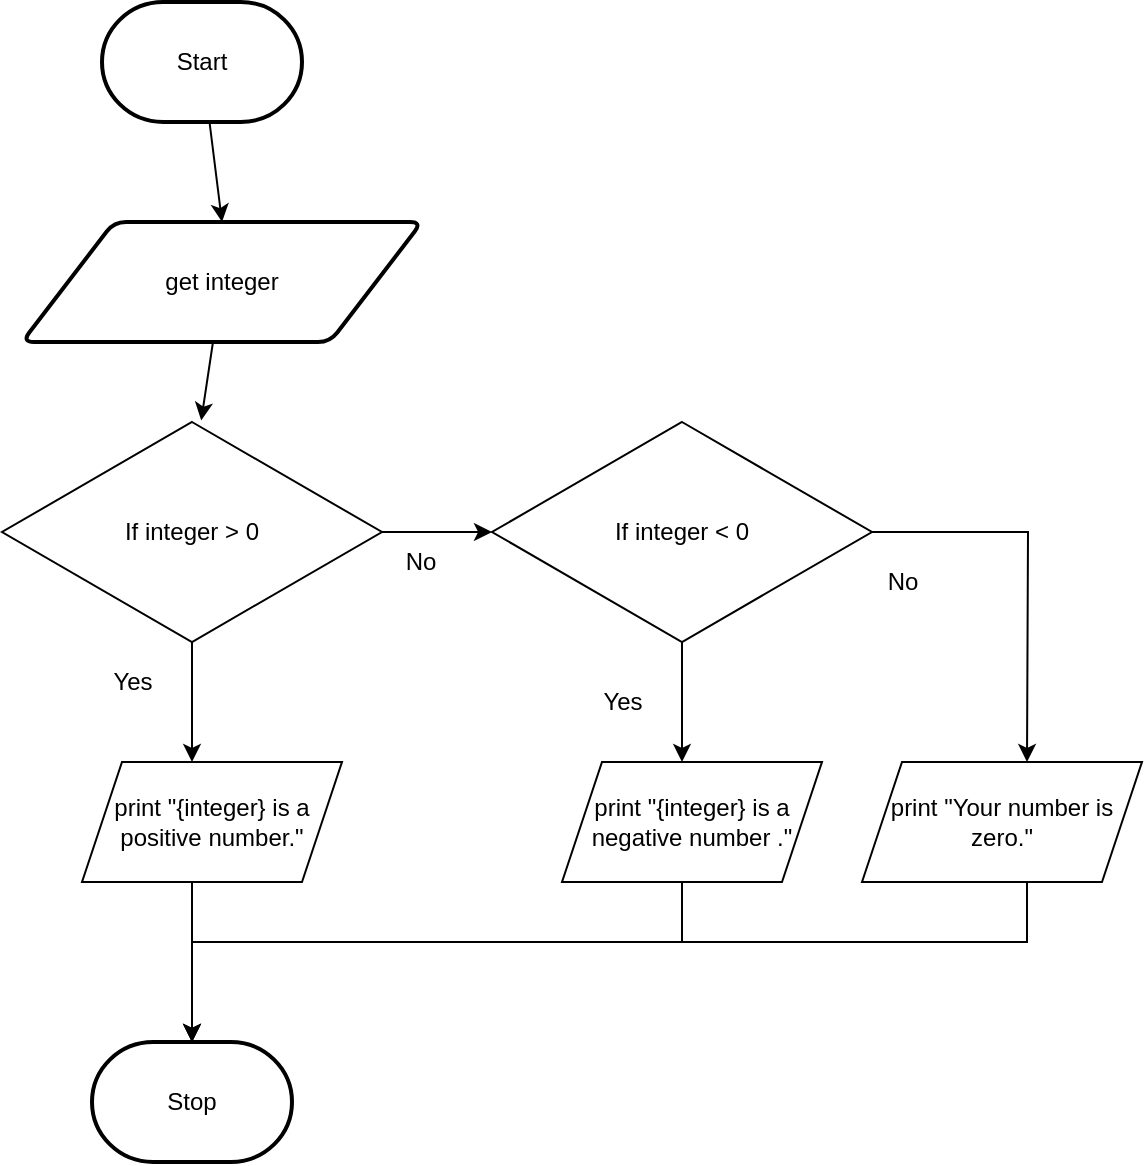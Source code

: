<mxfile>
    <diagram id="rRbzi94DjYtUf3qIHJvX" name="Page-1">
        <mxGraphModel dx="594" dy="414" grid="1" gridSize="10" guides="1" tooltips="1" connect="1" arrows="1" fold="1" page="1" pageScale="1" pageWidth="827" pageHeight="1169" math="0" shadow="0">
            <root>
                <mxCell id="0"/>
                <mxCell id="1" parent="0"/>
                <mxCell id="4" style="edgeStyle=none;html=1;entryX=0.5;entryY=0;entryDx=0;entryDy=0;" parent="1" source="2" target="3" edge="1">
                    <mxGeometry relative="1" as="geometry"/>
                </mxCell>
                <mxCell id="2" value="Start" style="strokeWidth=2;html=1;shape=mxgraph.flowchart.terminator;whiteSpace=wrap;" parent="1" vertex="1">
                    <mxGeometry x="270" y="70" width="100" height="60" as="geometry"/>
                </mxCell>
                <mxCell id="6" style="edgeStyle=none;html=1;entryX=0.58;entryY=-0.013;entryDx=0;entryDy=0;entryPerimeter=0;" parent="1" source="3" edge="1">
                    <mxGeometry relative="1" as="geometry">
                        <mxPoint x="319.6" y="279.22" as="targetPoint"/>
                    </mxGeometry>
                </mxCell>
                <mxCell id="3" value="get integer" style="shape=parallelogram;html=1;strokeWidth=2;perimeter=parallelogramPerimeter;whiteSpace=wrap;rounded=1;arcSize=12;size=0.23;" parent="1" vertex="1">
                    <mxGeometry x="230" y="180" width="200" height="60" as="geometry"/>
                </mxCell>
                <mxCell id="8" style="edgeStyle=none;html=1;entryX=0.5;entryY=0;entryDx=0;entryDy=0;" parent="1" edge="1">
                    <mxGeometry relative="1" as="geometry">
                        <mxPoint x="310" y="340" as="sourcePoint"/>
                        <mxPoint x="315" y="380" as="targetPoint"/>
                    </mxGeometry>
                </mxCell>
                <mxCell id="9" value="Stop" style="strokeWidth=2;html=1;shape=mxgraph.flowchart.terminator;whiteSpace=wrap;" parent="1" vertex="1">
                    <mxGeometry x="265" y="590" width="100" height="60" as="geometry"/>
                </mxCell>
                <mxCell id="21" style="edgeStyle=none;html=1;" parent="1" edge="1">
                    <mxGeometry relative="1" as="geometry">
                        <mxPoint x="312.5" y="490" as="targetPoint"/>
                        <mxPoint x="307.5" y="510" as="sourcePoint"/>
                    </mxGeometry>
                </mxCell>
                <mxCell id="31" style="edgeStyle=orthogonalEdgeStyle;rounded=0;html=1;entryX=0.5;entryY=0;entryDx=0;entryDy=0;entryPerimeter=0;" parent="1" target="9" edge="1">
                    <mxGeometry relative="1" as="geometry">
                        <mxPoint x="315" y="510" as="sourcePoint"/>
                        <Array as="points">
                            <mxPoint x="315" y="550"/>
                            <mxPoint x="315" y="550"/>
                        </Array>
                    </mxGeometry>
                </mxCell>
                <mxCell id="26" style="edgeStyle=none;html=1;entryX=0.5;entryY=0;entryDx=0;entryDy=0;labelPosition=center;verticalLabelPosition=middle;align=center;verticalAlign=middle;" parent="1" source="25" edge="1">
                    <mxGeometry relative="1" as="geometry">
                        <mxPoint x="315" y="450" as="targetPoint"/>
                    </mxGeometry>
                </mxCell>
                <mxCell id="27" style="edgeStyle=orthogonalEdgeStyle;html=1;strokeColor=none;rounded=0;" parent="1" source="25" edge="1">
                    <mxGeometry relative="1" as="geometry">
                        <mxPoint x="500" y="335" as="targetPoint"/>
                    </mxGeometry>
                </mxCell>
                <mxCell id="36" style="edgeStyle=none;html=1;entryX=0;entryY=0.5;entryDx=0;entryDy=0;" edge="1" parent="1" source="25" target="35">
                    <mxGeometry relative="1" as="geometry"/>
                </mxCell>
                <mxCell id="25" value="If integer &amp;gt; 0" style="rhombus;whiteSpace=wrap;html=1;" parent="1" vertex="1">
                    <mxGeometry x="220" y="280" width="190" height="110" as="geometry"/>
                </mxCell>
                <mxCell id="39" style="edgeStyle=orthogonalEdgeStyle;rounded=0;html=1;entryX=0.5;entryY=0;entryDx=0;entryDy=0;entryPerimeter=0;" edge="1" parent="1" target="9">
                    <mxGeometry relative="1" as="geometry">
                        <mxPoint x="560" y="510" as="sourcePoint"/>
                        <Array as="points">
                            <mxPoint x="560" y="540"/>
                            <mxPoint x="315" y="540"/>
                        </Array>
                    </mxGeometry>
                </mxCell>
                <mxCell id="33" value="Yes" style="text;html=1;resizable=0;autosize=1;align=center;verticalAlign=middle;points=[];fillColor=none;strokeColor=none;rounded=0;" parent="1" vertex="1">
                    <mxGeometry x="265" y="400" width="40" height="20" as="geometry"/>
                </mxCell>
                <mxCell id="34" value="No" style="text;html=1;resizable=0;autosize=1;align=center;verticalAlign=middle;points=[];fillColor=none;strokeColor=none;rounded=0;" parent="1" vertex="1">
                    <mxGeometry x="414" y="340" width="30" height="20" as="geometry"/>
                </mxCell>
                <mxCell id="37" style="edgeStyle=none;html=1;entryX=0.5;entryY=0;entryDx=0;entryDy=0;" edge="1" parent="1" source="35">
                    <mxGeometry relative="1" as="geometry">
                        <mxPoint x="560" y="450" as="targetPoint"/>
                    </mxGeometry>
                </mxCell>
                <mxCell id="40" style="edgeStyle=orthogonalEdgeStyle;rounded=0;html=1;entryX=0.5;entryY=0;entryDx=0;entryDy=0;" edge="1" parent="1" source="35">
                    <mxGeometry relative="1" as="geometry">
                        <mxPoint x="732.5" y="450" as="targetPoint"/>
                    </mxGeometry>
                </mxCell>
                <mxCell id="35" value="If integer &amp;lt; 0" style="rhombus;whiteSpace=wrap;html=1;" vertex="1" parent="1">
                    <mxGeometry x="465" y="280" width="190" height="110" as="geometry"/>
                </mxCell>
                <mxCell id="44" style="edgeStyle=orthogonalEdgeStyle;rounded=0;html=1;entryX=0.5;entryY=0;entryDx=0;entryDy=0;entryPerimeter=0;" edge="1" parent="1" target="9">
                    <mxGeometry relative="1" as="geometry">
                        <mxPoint x="732.5" y="510" as="sourcePoint"/>
                        <Array as="points">
                            <mxPoint x="733" y="540"/>
                            <mxPoint x="315" y="540"/>
                        </Array>
                    </mxGeometry>
                </mxCell>
                <mxCell id="42" value="No" style="text;html=1;resizable=0;autosize=1;align=center;verticalAlign=middle;points=[];fillColor=none;strokeColor=none;rounded=0;" vertex="1" parent="1">
                    <mxGeometry x="655" y="350" width="30" height="20" as="geometry"/>
                </mxCell>
                <mxCell id="43" value="Yes" style="text;html=1;resizable=0;autosize=1;align=center;verticalAlign=middle;points=[];fillColor=none;strokeColor=none;rounded=0;" vertex="1" parent="1">
                    <mxGeometry x="510" y="410" width="40" height="20" as="geometry"/>
                </mxCell>
                <mxCell id="45" value="&lt;span style=&quot;font-family: &amp;#34;helvetica&amp;#34; ; font-size: 12px ; font-style: normal ; font-weight: 400 ; letter-spacing: normal ; text-align: center ; text-indent: 0px ; text-transform: none ; word-spacing: 0px ; display: inline ; float: none&quot;&gt;print &quot;{integer} is a positive number.&quot;&lt;/span&gt;" style="shape=parallelogram;perimeter=parallelogramPerimeter;whiteSpace=wrap;html=1;fixedSize=1;" vertex="1" parent="1">
                    <mxGeometry x="260" y="450" width="130" height="60" as="geometry"/>
                </mxCell>
                <mxCell id="46" value="&lt;span&gt;print &quot;{integer} is a negative number .&quot;&lt;/span&gt;" style="shape=parallelogram;perimeter=parallelogramPerimeter;whiteSpace=wrap;html=1;fixedSize=1;" vertex="1" parent="1">
                    <mxGeometry x="500" y="450" width="130" height="60" as="geometry"/>
                </mxCell>
                <mxCell id="48" value="&lt;span&gt;print &quot;Your number is zero.&quot;&lt;/span&gt;" style="shape=parallelogram;perimeter=parallelogramPerimeter;whiteSpace=wrap;html=1;fixedSize=1;" vertex="1" parent="1">
                    <mxGeometry x="650" y="450" width="140" height="60" as="geometry"/>
                </mxCell>
            </root>
        </mxGraphModel>
    </diagram>
</mxfile>